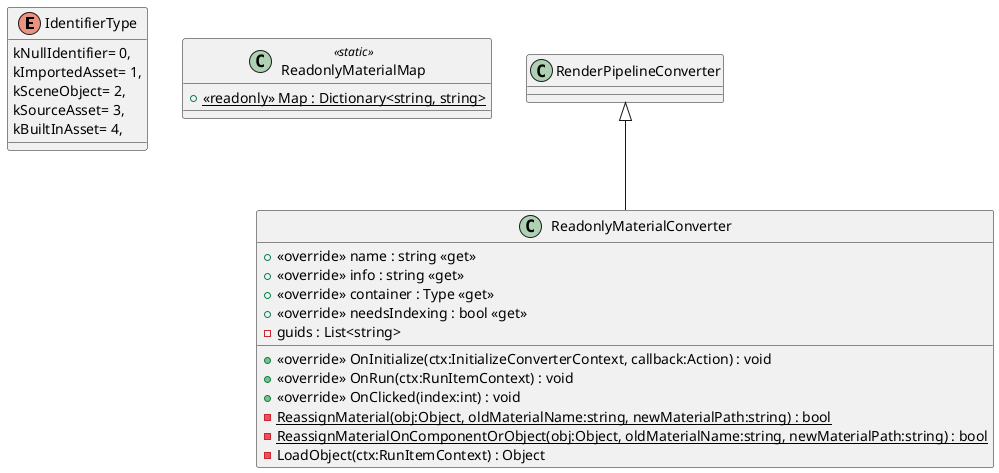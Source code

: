 @startuml
enum IdentifierType {
    kNullIdentifier= 0,
    kImportedAsset= 1,
    kSceneObject= 2,
    kSourceAsset= 3,
    kBuiltInAsset= 4,
}
class ReadonlyMaterialMap <<static>> {
    + {static} <<readonly>> Map : Dictionary<string, string>
}
class ReadonlyMaterialConverter {
    + <<override>> name : string <<get>>
    + <<override>> info : string <<get>>
    + <<override>> container : Type <<get>>
    + <<override>> needsIndexing : bool <<get>>
    - guids : List<string>
    + <<override>> OnInitialize(ctx:InitializeConverterContext, callback:Action) : void
    + <<override>> OnRun(ctx:RunItemContext) : void
    + <<override>> OnClicked(index:int) : void
    - {static} ReassignMaterial(obj:Object, oldMaterialName:string, newMaterialPath:string) : bool
    - {static} ReassignMaterialOnComponentOrObject(obj:Object, oldMaterialName:string, newMaterialPath:string) : bool
    - LoadObject(ctx:RunItemContext) : Object
}
RenderPipelineConverter <|-- ReadonlyMaterialConverter
@enduml
